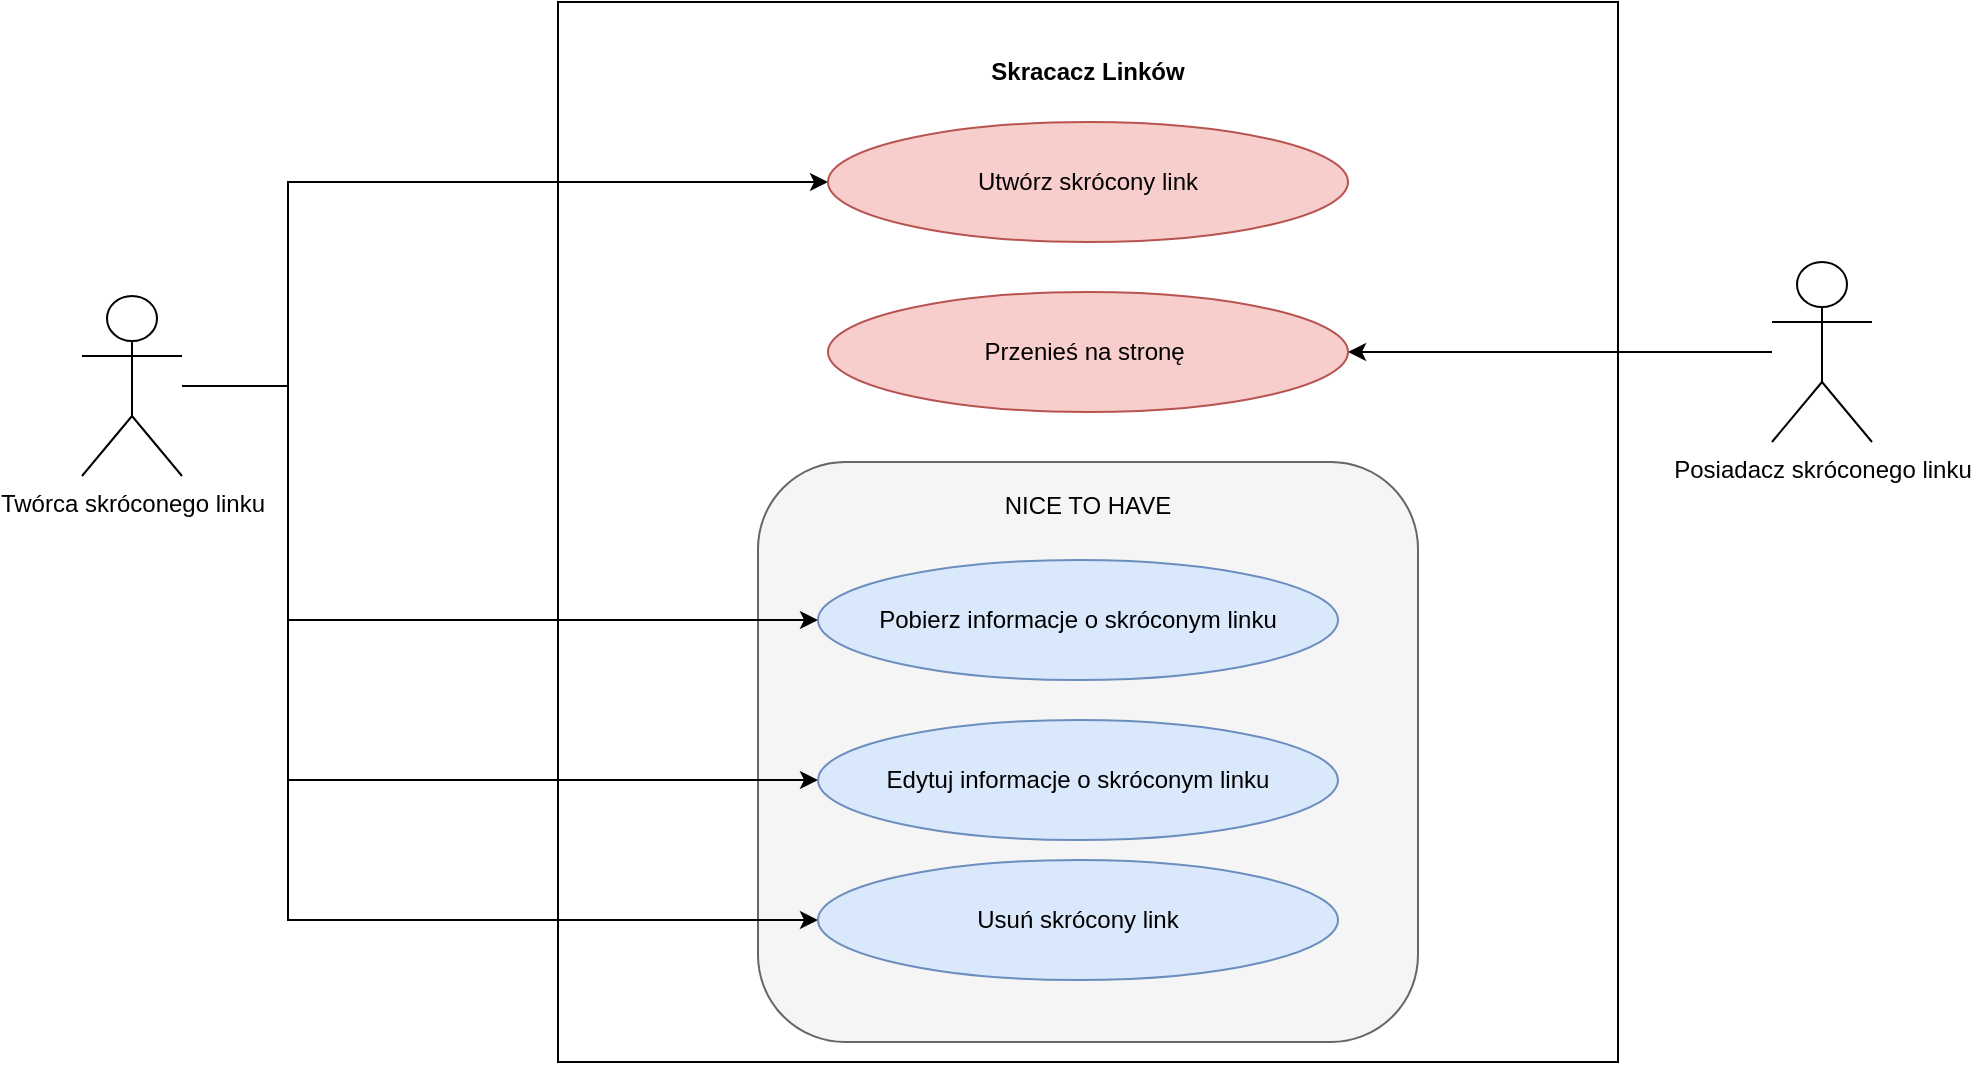 <mxfile version="17.2.5" type="device"><diagram id="_QgysG9vAHcx2_VT08d2" name="Use Case diagram"><mxGraphModel dx="2272" dy="772" grid="1" gridSize="10" guides="1" tooltips="1" connect="1" arrows="1" fold="1" page="1" pageScale="1" pageWidth="850" pageHeight="1100" math="0" shadow="0"><root><mxCell id="0"/><mxCell id="1" parent="0"/><mxCell id="dp0Cx-0yxuXQqZKRsQWk-2" value="" style="whiteSpace=wrap;html=1;aspect=fixed;" vertex="1" parent="1"><mxGeometry x="110" y="50" width="530" height="530" as="geometry"/></mxCell><mxCell id="dp0Cx-0yxuXQqZKRsQWk-24" value="" style="rounded=1;whiteSpace=wrap;html=1;fillColor=#f5f5f5;strokeColor=#666666;fontColor=#333333;" vertex="1" parent="1"><mxGeometry x="210" y="280" width="330" height="290" as="geometry"/></mxCell><mxCell id="dp0Cx-0yxuXQqZKRsQWk-14" style="edgeStyle=orthogonalEdgeStyle;rounded=0;orthogonalLoop=1;jettySize=auto;html=1;" edge="1" parent="1" source="dp0Cx-0yxuXQqZKRsQWk-1" target="dp0Cx-0yxuXQqZKRsQWk-5"><mxGeometry relative="1" as="geometry"><Array as="points"><mxPoint x="-25" y="140"/></Array></mxGeometry></mxCell><mxCell id="dp0Cx-0yxuXQqZKRsQWk-15" style="edgeStyle=orthogonalEdgeStyle;rounded=0;orthogonalLoop=1;jettySize=auto;html=1;" edge="1" parent="1" target="dp0Cx-0yxuXQqZKRsQWk-6"><mxGeometry relative="1" as="geometry"><mxPoint x="-25" y="229" as="sourcePoint"/><Array as="points"><mxPoint x="-25" y="359"/></Array></mxGeometry></mxCell><mxCell id="dp0Cx-0yxuXQqZKRsQWk-16" style="edgeStyle=orthogonalEdgeStyle;rounded=0;orthogonalLoop=1;jettySize=auto;html=1;" edge="1" parent="1" target="dp0Cx-0yxuXQqZKRsQWk-8"><mxGeometry relative="1" as="geometry"><mxPoint x="-25" y="229" as="sourcePoint"/><Array as="points"><mxPoint x="-25" y="439"/></Array></mxGeometry></mxCell><mxCell id="dp0Cx-0yxuXQqZKRsQWk-17" style="edgeStyle=orthogonalEdgeStyle;rounded=0;orthogonalLoop=1;jettySize=auto;html=1;" edge="1" parent="1" target="dp0Cx-0yxuXQqZKRsQWk-11"><mxGeometry relative="1" as="geometry"><mxPoint x="-25" y="229" as="sourcePoint"/><Array as="points"><mxPoint x="-25" y="509"/></Array></mxGeometry></mxCell><mxCell id="dp0Cx-0yxuXQqZKRsQWk-1" value="Twórca skróconego linku" style="shape=umlActor;verticalLabelPosition=bottom;verticalAlign=top;html=1;outlineConnect=0;" vertex="1" parent="1"><mxGeometry x="-128" y="197" width="50" height="90" as="geometry"/></mxCell><mxCell id="dp0Cx-0yxuXQqZKRsQWk-3" value="Skracacz Linków" style="text;html=1;strokeColor=none;fillColor=none;align=center;verticalAlign=middle;whiteSpace=wrap;rounded=0;fontStyle=1" vertex="1" parent="1"><mxGeometry x="310" y="70" width="130" height="30" as="geometry"/></mxCell><mxCell id="dp0Cx-0yxuXQqZKRsQWk-5" value="Utwórz skrócony link" style="ellipse;whiteSpace=wrap;html=1;fillColor=#f8cecc;strokeColor=#b85450;" vertex="1" parent="1"><mxGeometry x="245" y="110" width="260" height="60" as="geometry"/></mxCell><mxCell id="dp0Cx-0yxuXQqZKRsQWk-6" value="Pobierz informacje o skróconym linku" style="ellipse;whiteSpace=wrap;html=1;fillColor=#dae8fc;strokeColor=#6c8ebf;" vertex="1" parent="1"><mxGeometry x="240" y="329" width="260" height="60" as="geometry"/></mxCell><mxCell id="dp0Cx-0yxuXQqZKRsQWk-19" style="edgeStyle=orthogonalEdgeStyle;rounded=0;orthogonalLoop=1;jettySize=auto;html=1;" edge="1" parent="1" source="dp0Cx-0yxuXQqZKRsQWk-7" target="dp0Cx-0yxuXQqZKRsQWk-10"><mxGeometry relative="1" as="geometry"/></mxCell><mxCell id="dp0Cx-0yxuXQqZKRsQWk-7" value="Posiadacz skróconego linku" style="shape=umlActor;verticalLabelPosition=bottom;verticalAlign=top;html=1;outlineConnect=0;" vertex="1" parent="1"><mxGeometry x="717" y="180" width="50" height="90" as="geometry"/></mxCell><mxCell id="dp0Cx-0yxuXQqZKRsQWk-8" value="Edytuj informacje o skróconym linku" style="ellipse;whiteSpace=wrap;html=1;fillColor=#dae8fc;strokeColor=#6c8ebf;" vertex="1" parent="1"><mxGeometry x="240" y="409" width="260" height="60" as="geometry"/></mxCell><mxCell id="dp0Cx-0yxuXQqZKRsQWk-10" value="Przenieś na stronę&amp;nbsp;" style="ellipse;whiteSpace=wrap;html=1;fillColor=#f8cecc;strokeColor=#b85450;" vertex="1" parent="1"><mxGeometry x="245" y="195" width="260" height="60" as="geometry"/></mxCell><mxCell id="dp0Cx-0yxuXQqZKRsQWk-11" value="Usuń skrócony link" style="ellipse;whiteSpace=wrap;html=1;fillColor=#dae8fc;strokeColor=#6c8ebf;" vertex="1" parent="1"><mxGeometry x="240" y="479" width="260" height="60" as="geometry"/></mxCell><mxCell id="dp0Cx-0yxuXQqZKRsQWk-25" value="NICE TO HAVE" style="text;html=1;strokeColor=none;fillColor=none;align=center;verticalAlign=middle;whiteSpace=wrap;rounded=0;" vertex="1" parent="1"><mxGeometry x="295" y="287" width="160" height="30" as="geometry"/></mxCell></root></mxGraphModel></diagram></mxfile>
